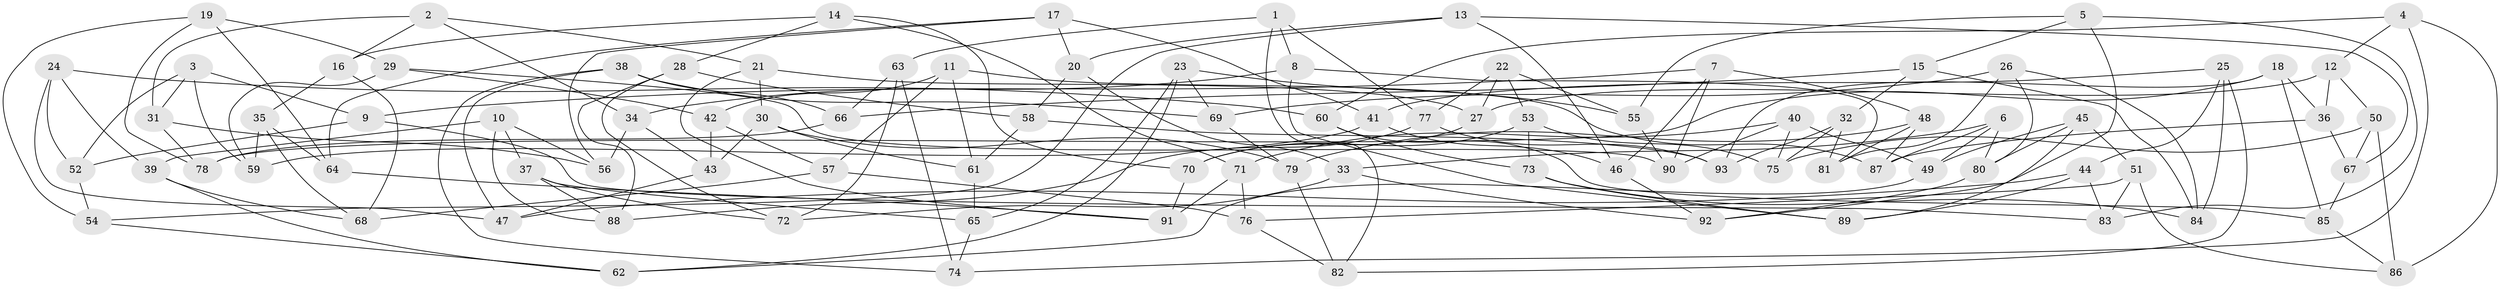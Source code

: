 // coarse degree distribution, {5: 0.15384615384615385, 4: 0.676923076923077, 6: 0.015384615384615385, 3: 0.07692307692307693, 8: 0.03076923076923077, 9: 0.015384615384615385, 7: 0.015384615384615385, 11: 0.015384615384615385}
// Generated by graph-tools (version 1.1) at 2025/03/03/04/25 22:03:05]
// undirected, 93 vertices, 186 edges
graph export_dot {
graph [start="1"]
  node [color=gray90,style=filled];
  1;
  2;
  3;
  4;
  5;
  6;
  7;
  8;
  9;
  10;
  11;
  12;
  13;
  14;
  15;
  16;
  17;
  18;
  19;
  20;
  21;
  22;
  23;
  24;
  25;
  26;
  27;
  28;
  29;
  30;
  31;
  32;
  33;
  34;
  35;
  36;
  37;
  38;
  39;
  40;
  41;
  42;
  43;
  44;
  45;
  46;
  47;
  48;
  49;
  50;
  51;
  52;
  53;
  54;
  55;
  56;
  57;
  58;
  59;
  60;
  61;
  62;
  63;
  64;
  65;
  66;
  67;
  68;
  69;
  70;
  71;
  72;
  73;
  74;
  75;
  76;
  77;
  78;
  79;
  80;
  81;
  82;
  83;
  84;
  85;
  86;
  87;
  88;
  89;
  90;
  91;
  92;
  93;
  1 -- 8;
  1 -- 63;
  1 -- 82;
  1 -- 77;
  2 -- 31;
  2 -- 21;
  2 -- 16;
  2 -- 34;
  3 -- 9;
  3 -- 59;
  3 -- 31;
  3 -- 52;
  4 -- 86;
  4 -- 74;
  4 -- 12;
  4 -- 60;
  5 -- 83;
  5 -- 92;
  5 -- 55;
  5 -- 15;
  6 -- 80;
  6 -- 33;
  6 -- 87;
  6 -- 49;
  7 -- 46;
  7 -- 48;
  7 -- 9;
  7 -- 90;
  8 -- 89;
  8 -- 81;
  8 -- 34;
  9 -- 83;
  9 -- 52;
  10 -- 88;
  10 -- 56;
  10 -- 37;
  10 -- 39;
  11 -- 61;
  11 -- 42;
  11 -- 57;
  11 -- 87;
  12 -- 50;
  12 -- 36;
  12 -- 27;
  13 -- 20;
  13 -- 46;
  13 -- 54;
  13 -- 67;
  14 -- 28;
  14 -- 71;
  14 -- 16;
  14 -- 70;
  15 -- 32;
  15 -- 66;
  15 -- 84;
  16 -- 68;
  16 -- 35;
  17 -- 20;
  17 -- 64;
  17 -- 41;
  17 -- 56;
  18 -- 78;
  18 -- 93;
  18 -- 36;
  18 -- 85;
  19 -- 78;
  19 -- 54;
  19 -- 29;
  19 -- 64;
  20 -- 58;
  20 -- 33;
  21 -- 30;
  21 -- 91;
  21 -- 27;
  22 -- 55;
  22 -- 27;
  22 -- 53;
  22 -- 77;
  23 -- 55;
  23 -- 62;
  23 -- 69;
  23 -- 65;
  24 -- 47;
  24 -- 60;
  24 -- 39;
  24 -- 52;
  25 -- 44;
  25 -- 84;
  25 -- 41;
  25 -- 82;
  26 -- 69;
  26 -- 80;
  26 -- 81;
  26 -- 84;
  27 -- 70;
  28 -- 72;
  28 -- 58;
  28 -- 88;
  29 -- 42;
  29 -- 90;
  29 -- 59;
  30 -- 61;
  30 -- 43;
  30 -- 79;
  31 -- 56;
  31 -- 78;
  32 -- 75;
  32 -- 81;
  32 -- 93;
  33 -- 72;
  33 -- 92;
  34 -- 56;
  34 -- 43;
  35 -- 59;
  35 -- 64;
  35 -- 68;
  36 -- 67;
  36 -- 87;
  37 -- 65;
  37 -- 72;
  37 -- 88;
  38 -- 74;
  38 -- 69;
  38 -- 66;
  38 -- 47;
  39 -- 62;
  39 -- 68;
  40 -- 90;
  40 -- 49;
  40 -- 71;
  40 -- 75;
  41 -- 46;
  41 -- 59;
  42 -- 57;
  42 -- 43;
  43 -- 47;
  44 -- 47;
  44 -- 83;
  44 -- 89;
  45 -- 51;
  45 -- 49;
  45 -- 80;
  45 -- 89;
  46 -- 92;
  48 -- 87;
  48 -- 79;
  48 -- 81;
  49 -- 62;
  50 -- 67;
  50 -- 75;
  50 -- 86;
  51 -- 83;
  51 -- 76;
  51 -- 86;
  52 -- 54;
  53 -- 70;
  53 -- 73;
  53 -- 75;
  54 -- 62;
  55 -- 90;
  57 -- 68;
  57 -- 76;
  58 -- 61;
  58 -- 93;
  60 -- 85;
  60 -- 73;
  61 -- 65;
  63 -- 74;
  63 -- 72;
  63 -- 66;
  64 -- 91;
  65 -- 74;
  66 -- 78;
  67 -- 85;
  69 -- 79;
  70 -- 91;
  71 -- 91;
  71 -- 76;
  73 -- 89;
  73 -- 84;
  76 -- 82;
  77 -- 93;
  77 -- 88;
  79 -- 82;
  80 -- 92;
  85 -- 86;
}
